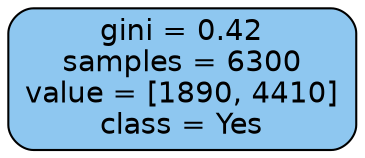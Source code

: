 digraph Tree {
node [shape=box, style="filled, rounded", color="black", fontname="helvetica"] ;
edge [fontname="helvetica"] ;
0 [label="gini = 0.42\nsamples = 6300\nvalue = [1890, 4410]\nclass = Yes", fillcolor="#8ec7f0"] ;
}